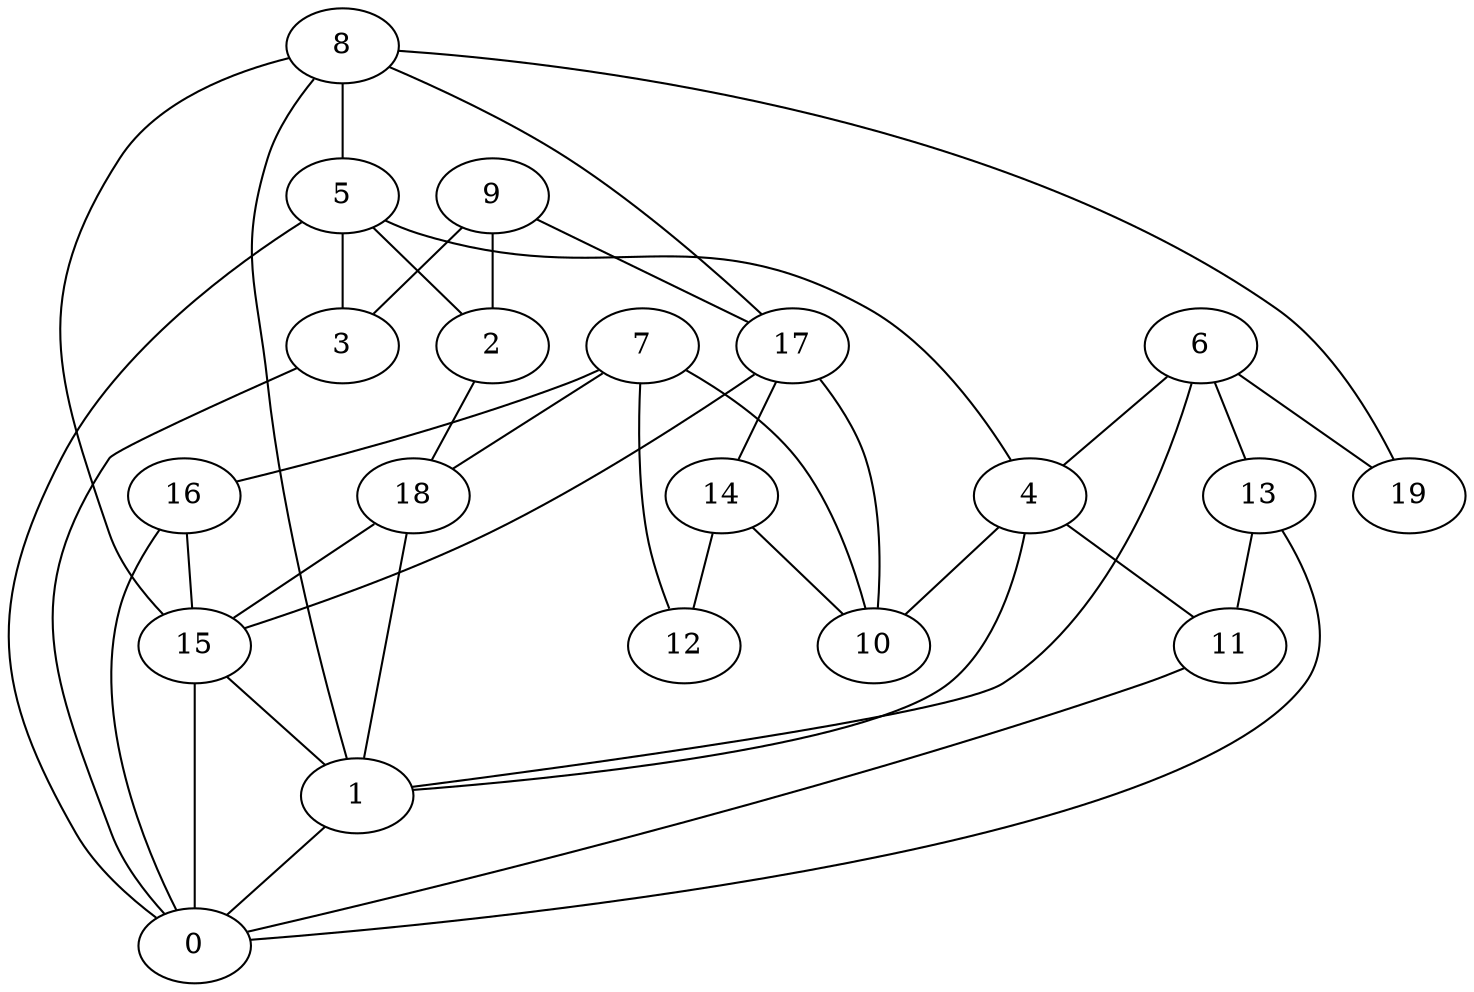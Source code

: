 digraph GG_graph {

subgraph G_graph {
edge [color = black]
"14" -> "12" [dir = none]
"8" -> "19" [dir = none]
"8" -> "5" [dir = none]
"8" -> "1" [dir = none]
"8" -> "15" [dir = none]
"13" -> "0" [dir = none]
"9" -> "3" [dir = none]
"1" -> "0" [dir = none]
"16" -> "0" [dir = none]
"3" -> "0" [dir = none]
"18" -> "1" [dir = none]
"11" -> "0" [dir = none]
"6" -> "4" [dir = none]
"6" -> "1" [dir = none]
"2" -> "18" [dir = none]
"17" -> "14" [dir = none]
"17" -> "10" [dir = none]
"7" -> "10" [dir = none]
"7" -> "18" [dir = none]
"8" -> "17" [dir = none]
"4" -> "10" [dir = none]
"5" -> "2" [dir = none]
"9" -> "2" [dir = none]
"16" -> "15" [dir = none]
"13" -> "11" [dir = none]
"9" -> "17" [dir = none]
"14" -> "10" [dir = none]
"4" -> "11" [dir = none]
"5" -> "4" [dir = none]
"18" -> "15" [dir = none]
"17" -> "15" [dir = none]
"7" -> "12" [dir = none]
"6" -> "13" [dir = none]
"5" -> "0" [dir = none]
"4" -> "1" [dir = none]
"15" -> "1" [dir = none]
"15" -> "0" [dir = none]
"6" -> "19" [dir = none]
"7" -> "16" [dir = none]
"5" -> "3" [dir = none]
}

}
